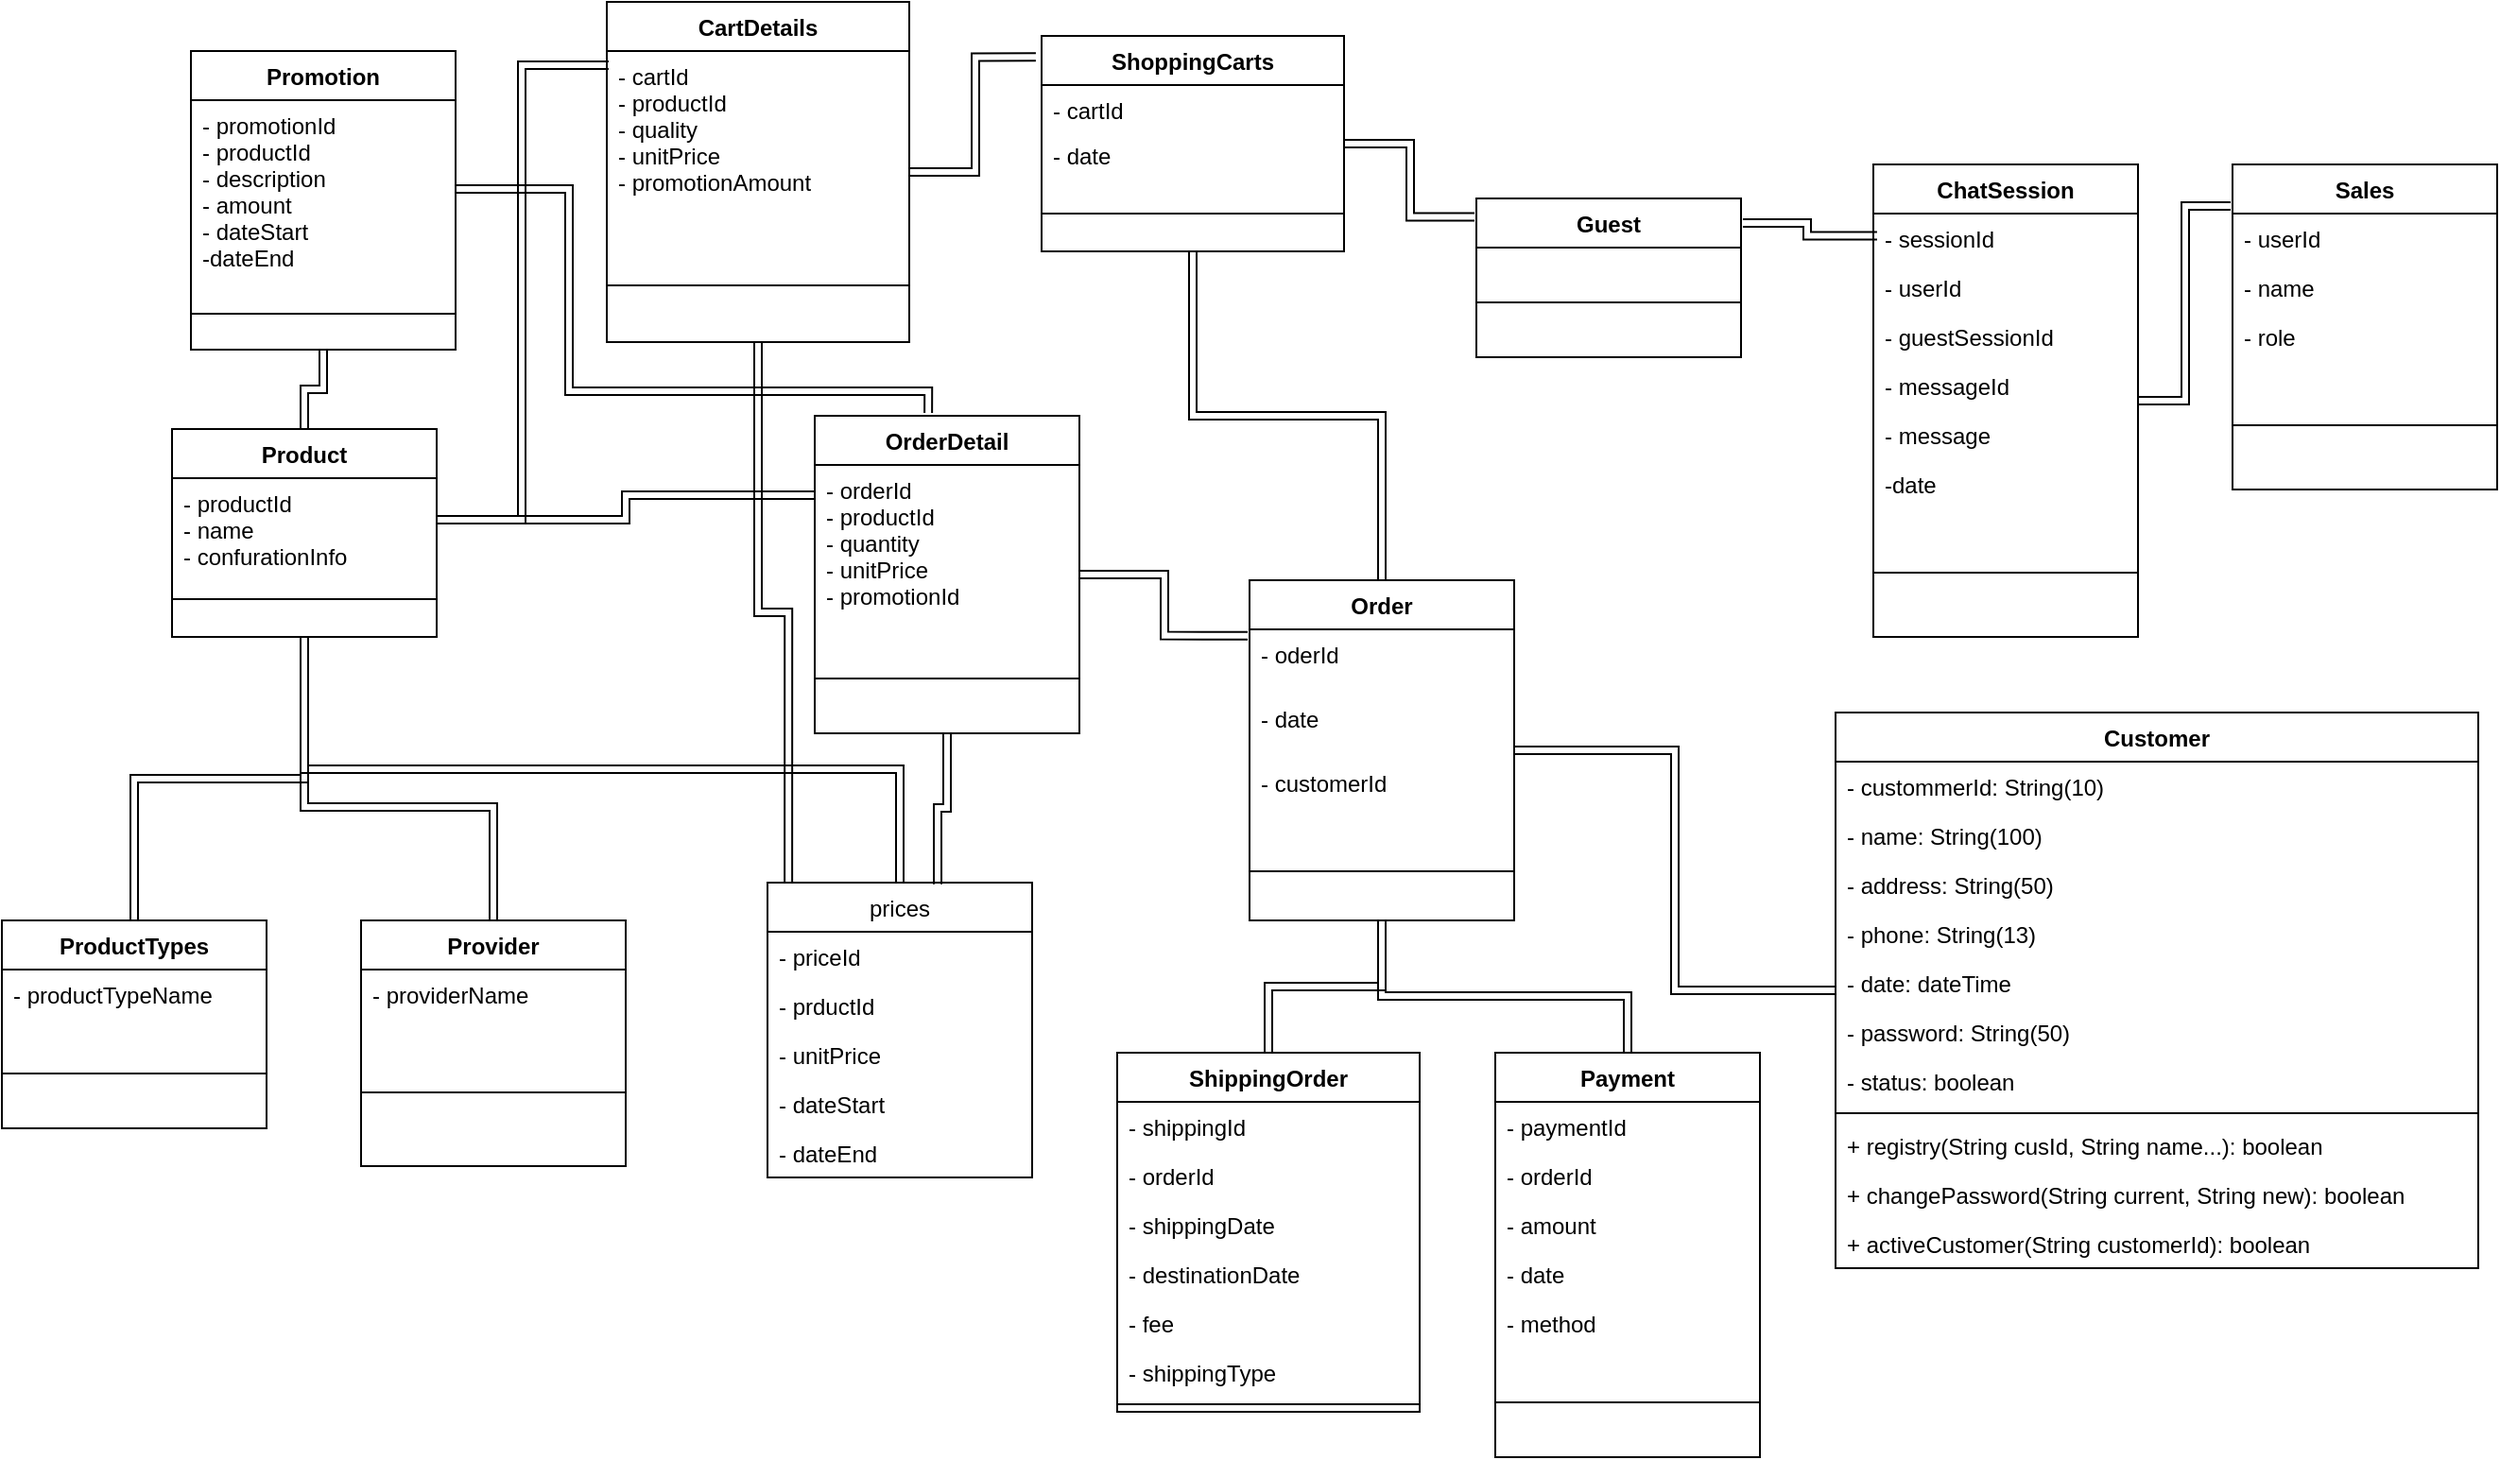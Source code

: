 <mxfile version="15.8.6" type="device"><diagram id="YJqW3ASBeNqT419WXqqL" name="Page-1"><mxGraphModel dx="1595" dy="914" grid="1" gridSize="10" guides="1" tooltips="1" connect="1" arrows="1" fold="1" page="1" pageScale="1" pageWidth="850" pageHeight="1100" math="0" shadow="0"><root><mxCell id="0"/><mxCell id="1" parent="0"/><mxCell id="PG_s10o4nhcehO1f2t_0-16" style="edgeStyle=orthogonalEdgeStyle;rounded=0;orthogonalLoop=1;jettySize=auto;html=1;shape=link;strokeWidth=1;fillColor=#fff2cc;strokeColor=#000000;" parent="1" source="PG_s10o4nhcehO1f2t_0-1" target="PG_s10o4nhcehO1f2t_0-12" edge="1"><mxGeometry relative="1" as="geometry"/></mxCell><mxCell id="PG_s10o4nhcehO1f2t_0-57" style="edgeStyle=orthogonalEdgeStyle;rounded=0;orthogonalLoop=1;jettySize=auto;html=1;shape=link;strokeWidth=1;fillColor=#fff2cc;strokeColor=#000000;" parent="1" source="PG_s10o4nhcehO1f2t_0-1" target="PG_s10o4nhcehO1f2t_0-52" edge="1"><mxGeometry relative="1" as="geometry"><Array as="points"><mxPoint x="180" y="444"/><mxPoint x="280" y="444"/></Array></mxGeometry></mxCell><mxCell id="PG_s10o4nhcehO1f2t_0-58" style="edgeStyle=orthogonalEdgeStyle;rounded=0;orthogonalLoop=1;jettySize=auto;html=1;entryX=0.5;entryY=0;entryDx=0;entryDy=0;shape=link;strokeWidth=1;fillColor=#fff2cc;strokeColor=#000000;" parent="1" source="PG_s10o4nhcehO1f2t_0-1" target="PG_s10o4nhcehO1f2t_0-48" edge="1"><mxGeometry relative="1" as="geometry"/></mxCell><mxCell id="VsHkL56ycTp2f3O52aD_-51" style="edgeStyle=orthogonalEdgeStyle;shape=link;rounded=0;orthogonalLoop=1;jettySize=auto;html=1;entryX=0.5;entryY=0;entryDx=0;entryDy=0;" edge="1" parent="1" source="PG_s10o4nhcehO1f2t_0-1" target="VsHkL56ycTp2f3O52aD_-10"><mxGeometry relative="1" as="geometry"><Array as="points"><mxPoint x="180" y="424"/><mxPoint x="495" y="424"/></Array></mxGeometry></mxCell><mxCell id="PG_s10o4nhcehO1f2t_0-1" value="Product" style="swimlane;fontStyle=1;align=center;verticalAlign=top;childLayout=stackLayout;horizontal=1;startSize=26;horizontalStack=0;resizeParent=1;resizeParentMax=0;resizeLast=0;collapsible=1;marginBottom=0;" parent="1" vertex="1"><mxGeometry x="110" y="244" width="140" height="110" as="geometry"/></mxCell><mxCell id="PG_s10o4nhcehO1f2t_0-2" value="- productId&#10;- name&#10;- confurationInfo" style="text;strokeColor=none;fillColor=none;align=left;verticalAlign=top;spacingLeft=4;spacingRight=4;overflow=hidden;rotatable=0;points=[[0,0.5],[1,0.5]];portConstraint=eastwest;" parent="PG_s10o4nhcehO1f2t_0-1" vertex="1"><mxGeometry y="26" width="140" height="44" as="geometry"/></mxCell><mxCell id="PG_s10o4nhcehO1f2t_0-3" value="" style="line;strokeWidth=1;fillColor=none;align=left;verticalAlign=middle;spacingTop=-1;spacingLeft=3;spacingRight=3;rotatable=0;labelPosition=right;points=[];portConstraint=eastwest;" parent="PG_s10o4nhcehO1f2t_0-1" vertex="1"><mxGeometry y="70" width="140" height="40" as="geometry"/></mxCell><mxCell id="PG_s10o4nhcehO1f2t_0-62" style="edgeStyle=orthogonalEdgeStyle;rounded=0;orthogonalLoop=1;jettySize=auto;html=1;entryX=-0.019;entryY=0.098;entryDx=0;entryDy=0;entryPerimeter=0;shape=link;strokeWidth=1;fillColor=#fff2cc;strokeColor=#000000;" parent="1" source="PG_s10o4nhcehO1f2t_0-6" target="VsHkL56ycTp2f3O52aD_-2" edge="1"><mxGeometry relative="1" as="geometry"/></mxCell><mxCell id="VsHkL56ycTp2f3O52aD_-54" style="edgeStyle=orthogonalEdgeStyle;shape=link;rounded=0;orthogonalLoop=1;jettySize=auto;html=1;entryX=0.079;entryY=0;entryDx=0;entryDy=0;entryPerimeter=0;" edge="1" parent="1" source="PG_s10o4nhcehO1f2t_0-6" target="VsHkL56ycTp2f3O52aD_-10"><mxGeometry relative="1" as="geometry"/></mxCell><mxCell id="PG_s10o4nhcehO1f2t_0-6" value="CartDetails" style="swimlane;fontStyle=1;align=center;verticalAlign=top;childLayout=stackLayout;horizontal=1;startSize=26;horizontalStack=0;resizeParent=1;resizeParentMax=0;resizeLast=0;collapsible=1;marginBottom=0;" parent="1" vertex="1"><mxGeometry x="340" y="18" width="160" height="180" as="geometry"/></mxCell><mxCell id="PG_s10o4nhcehO1f2t_0-7" value="- cartId&#10;- productId&#10;- quality&#10;- unitPrice&#10;- promotionAmount" style="text;strokeColor=none;fillColor=none;align=left;verticalAlign=top;spacingLeft=4;spacingRight=4;overflow=hidden;rotatable=0;points=[[0,0.5],[1,0.5]];portConstraint=eastwest;" parent="PG_s10o4nhcehO1f2t_0-6" vertex="1"><mxGeometry y="26" width="160" height="94" as="geometry"/></mxCell><mxCell id="PG_s10o4nhcehO1f2t_0-8" value="" style="line;strokeWidth=1;fillColor=none;align=left;verticalAlign=middle;spacingTop=-1;spacingLeft=3;spacingRight=3;rotatable=0;labelPosition=right;points=[];portConstraint=eastwest;" parent="PG_s10o4nhcehO1f2t_0-6" vertex="1"><mxGeometry y="120" width="160" height="60" as="geometry"/></mxCell><mxCell id="PG_s10o4nhcehO1f2t_0-10" style="edgeStyle=orthogonalEdgeStyle;rounded=0;orthogonalLoop=1;jettySize=auto;html=1;entryX=0.006;entryY=0.186;entryDx=0;entryDy=0;entryPerimeter=0;shape=link;strokeWidth=1;fillColor=#fff2cc;strokeColor=#000000;" parent="1" source="PG_s10o4nhcehO1f2t_0-2" target="PG_s10o4nhcehO1f2t_0-6" edge="1"><mxGeometry relative="1" as="geometry"/></mxCell><mxCell id="PG_s10o4nhcehO1f2t_0-12" value="Promotion" style="swimlane;fontStyle=1;align=center;verticalAlign=top;childLayout=stackLayout;horizontal=1;startSize=26;horizontalStack=0;resizeParent=1;resizeParentMax=0;resizeLast=0;collapsible=1;marginBottom=0;" parent="1" vertex="1"><mxGeometry x="120" y="44" width="140" height="158" as="geometry"/></mxCell><mxCell id="VsHkL56ycTp2f3O52aD_-1" value="- promotionId&#10;- productId&#10;- description&#10;- amount&#10;- dateStart&#10;-dateEnd" style="text;strokeColor=none;fillColor=none;align=left;verticalAlign=top;spacingLeft=4;spacingRight=4;overflow=hidden;rotatable=0;points=[[0,0.5],[1,0.5]];portConstraint=eastwest;" vertex="1" parent="PG_s10o4nhcehO1f2t_0-12"><mxGeometry y="26" width="140" height="94" as="geometry"/></mxCell><mxCell id="PG_s10o4nhcehO1f2t_0-14" value="" style="line;strokeWidth=1;fillColor=none;align=left;verticalAlign=middle;spacingTop=-1;spacingLeft=3;spacingRight=3;rotatable=0;labelPosition=right;points=[];portConstraint=eastwest;" parent="PG_s10o4nhcehO1f2t_0-12" vertex="1"><mxGeometry y="120" width="140" height="38" as="geometry"/></mxCell><mxCell id="PG_s10o4nhcehO1f2t_0-26" style="edgeStyle=orthogonalEdgeStyle;rounded=0;orthogonalLoop=1;jettySize=auto;html=1;entryX=-0.007;entryY=0.163;entryDx=0;entryDy=0;entryPerimeter=0;shape=link;strokeWidth=1;fillColor=#fff2cc;strokeColor=#000000;" parent="1" source="PG_s10o4nhcehO1f2t_0-17" target="PG_s10o4nhcehO1f2t_0-22" edge="1"><mxGeometry relative="1" as="geometry"/></mxCell><mxCell id="PG_s10o4nhcehO1f2t_0-60" style="edgeStyle=orthogonalEdgeStyle;rounded=0;orthogonalLoop=1;jettySize=auto;html=1;shape=link;strokeWidth=1;fillColor=#fff2cc;strokeColor=#000000;exitX=0.5;exitY=1;exitDx=0;exitDy=0;" parent="1" source="PG_s10o4nhcehO1f2t_0-22" target="VsHkL56ycTp2f3O52aD_-19" edge="1"><mxGeometry relative="1" as="geometry"><mxPoint x="680" y="584" as="targetPoint"/></mxGeometry></mxCell><mxCell id="PG_s10o4nhcehO1f2t_0-61" style="edgeStyle=orthogonalEdgeStyle;rounded=0;orthogonalLoop=1;jettySize=auto;html=1;entryX=0.5;entryY=0;entryDx=0;entryDy=0;shape=link;strokeWidth=1;fillColor=#fff2cc;strokeColor=#000000;exitX=0.5;exitY=1;exitDx=0;exitDy=0;" parent="1" source="PG_s10o4nhcehO1f2t_0-22" target="PG_s10o4nhcehO1f2t_0-44" edge="1"><mxGeometry relative="1" as="geometry"><Array as="points"><mxPoint x="750" y="544"/><mxPoint x="880" y="544"/></Array></mxGeometry></mxCell><mxCell id="VsHkL56ycTp2f3O52aD_-52" style="edgeStyle=orthogonalEdgeStyle;shape=link;rounded=0;orthogonalLoop=1;jettySize=auto;html=1;entryX=0.643;entryY=0.006;entryDx=0;entryDy=0;entryPerimeter=0;" edge="1" parent="1" source="PG_s10o4nhcehO1f2t_0-17" target="VsHkL56ycTp2f3O52aD_-10"><mxGeometry relative="1" as="geometry"/></mxCell><mxCell id="PG_s10o4nhcehO1f2t_0-17" value="OrderDetail" style="swimlane;fontStyle=1;align=center;verticalAlign=top;childLayout=stackLayout;horizontal=1;startSize=26;horizontalStack=0;resizeParent=1;resizeParentMax=0;resizeLast=0;collapsible=1;marginBottom=0;" parent="1" vertex="1"><mxGeometry x="450" y="237" width="140" height="168" as="geometry"/></mxCell><mxCell id="PG_s10o4nhcehO1f2t_0-18" value="- orderId&#10;- productId&#10;- quantity&#10;- unitPrice&#10;- promotionId" style="text;strokeColor=none;fillColor=none;align=left;verticalAlign=top;spacingLeft=4;spacingRight=4;overflow=hidden;rotatable=0;points=[[0,0.5],[1,0.5]];portConstraint=eastwest;" parent="PG_s10o4nhcehO1f2t_0-17" vertex="1"><mxGeometry y="26" width="140" height="84" as="geometry"/></mxCell><mxCell id="PG_s10o4nhcehO1f2t_0-19" value="" style="line;strokeWidth=1;fillColor=none;align=left;verticalAlign=middle;spacingTop=-1;spacingLeft=3;spacingRight=3;rotatable=0;labelPosition=right;points=[];portConstraint=eastwest;" parent="PG_s10o4nhcehO1f2t_0-17" vertex="1"><mxGeometry y="110" width="140" height="58" as="geometry"/></mxCell><mxCell id="PG_s10o4nhcehO1f2t_0-21" style="edgeStyle=orthogonalEdgeStyle;rounded=0;orthogonalLoop=1;jettySize=auto;html=1;entryX=0;entryY=0.25;entryDx=0;entryDy=0;shape=link;strokeWidth=1;fillColor=#fff2cc;strokeColor=#000000;" parent="1" source="PG_s10o4nhcehO1f2t_0-2" target="PG_s10o4nhcehO1f2t_0-17" edge="1"><mxGeometry relative="1" as="geometry"/></mxCell><mxCell id="VsHkL56ycTp2f3O52aD_-56" style="edgeStyle=orthogonalEdgeStyle;shape=link;rounded=0;orthogonalLoop=1;jettySize=auto;html=1;" edge="1" parent="1" source="PG_s10o4nhcehO1f2t_0-22" target="VsHkL56ycTp2f3O52aD_-43"><mxGeometry relative="1" as="geometry"/></mxCell><mxCell id="PG_s10o4nhcehO1f2t_0-22" value="Order" style="swimlane;fontStyle=1;align=center;verticalAlign=top;childLayout=stackLayout;horizontal=1;startSize=26;horizontalStack=0;resizeParent=1;resizeParentMax=0;resizeLast=0;collapsible=1;marginBottom=0;" parent="1" vertex="1"><mxGeometry x="680" y="324" width="140" height="180" as="geometry"/></mxCell><mxCell id="PG_s10o4nhcehO1f2t_0-23" value="- oderId" style="text;strokeColor=none;fillColor=none;align=left;verticalAlign=top;spacingLeft=4;spacingRight=4;overflow=hidden;rotatable=0;points=[[0,0.5],[1,0.5]];portConstraint=eastwest;" parent="PG_s10o4nhcehO1f2t_0-22" vertex="1"><mxGeometry y="26" width="140" height="34" as="geometry"/></mxCell><mxCell id="VsHkL56ycTp2f3O52aD_-41" value="- date" style="text;strokeColor=none;fillColor=none;align=left;verticalAlign=top;spacingLeft=4;spacingRight=4;overflow=hidden;rotatable=0;points=[[0,0.5],[1,0.5]];portConstraint=eastwest;" vertex="1" parent="PG_s10o4nhcehO1f2t_0-22"><mxGeometry y="60" width="140" height="34" as="geometry"/></mxCell><mxCell id="VsHkL56ycTp2f3O52aD_-42" value="- customerId   " style="text;strokeColor=none;fillColor=none;align=left;verticalAlign=top;spacingLeft=4;spacingRight=4;overflow=hidden;rotatable=0;points=[[0,0.5],[1,0.5]];portConstraint=eastwest;" vertex="1" parent="PG_s10o4nhcehO1f2t_0-22"><mxGeometry y="94" width="140" height="34" as="geometry"/></mxCell><mxCell id="PG_s10o4nhcehO1f2t_0-24" value="" style="line;strokeWidth=1;fillColor=none;align=left;verticalAlign=middle;spacingTop=-1;spacingLeft=3;spacingRight=3;rotatable=0;labelPosition=right;points=[];portConstraint=eastwest;" parent="PG_s10o4nhcehO1f2t_0-22" vertex="1"><mxGeometry y="128" width="140" height="52" as="geometry"/></mxCell><mxCell id="PG_s10o4nhcehO1f2t_0-28" value="Guest" style="swimlane;fontStyle=1;align=center;verticalAlign=top;childLayout=stackLayout;horizontal=1;startSize=26;horizontalStack=0;resizeParent=1;resizeParentMax=0;resizeLast=0;collapsible=1;marginBottom=0;" parent="1" vertex="1"><mxGeometry x="800" y="122" width="140" height="84" as="geometry"/></mxCell><mxCell id="PG_s10o4nhcehO1f2t_0-30" value="" style="line;strokeWidth=1;fillColor=none;align=left;verticalAlign=middle;spacingTop=-1;spacingLeft=3;spacingRight=3;rotatable=0;labelPosition=right;points=[];portConstraint=eastwest;" parent="PG_s10o4nhcehO1f2t_0-28" vertex="1"><mxGeometry y="26" width="140" height="58" as="geometry"/></mxCell><mxCell id="PG_s10o4nhcehO1f2t_0-64" style="edgeStyle=orthogonalEdgeStyle;rounded=0;orthogonalLoop=1;jettySize=auto;html=1;entryX=-0.007;entryY=0.128;entryDx=0;entryDy=0;entryPerimeter=0;shape=link;strokeWidth=1;fillColor=#fff2cc;strokeColor=#000000;" parent="1" source="PG_s10o4nhcehO1f2t_0-32" target="PG_s10o4nhcehO1f2t_0-36" edge="1"><mxGeometry relative="1" as="geometry"/></mxCell><mxCell id="PG_s10o4nhcehO1f2t_0-32" value="ChatSession" style="swimlane;fontStyle=1;align=center;verticalAlign=top;childLayout=stackLayout;horizontal=1;startSize=26;horizontalStack=0;resizeParent=1;resizeParentMax=0;resizeLast=0;collapsible=1;marginBottom=0;" parent="1" vertex="1"><mxGeometry x="1010" y="104" width="140" height="250" as="geometry"/></mxCell><mxCell id="PG_s10o4nhcehO1f2t_0-33" value="- sessionId" style="text;strokeColor=none;fillColor=none;align=left;verticalAlign=top;spacingLeft=4;spacingRight=4;overflow=hidden;rotatable=0;points=[[0,0.5],[1,0.5]];portConstraint=eastwest;" parent="PG_s10o4nhcehO1f2t_0-32" vertex="1"><mxGeometry y="26" width="140" height="26" as="geometry"/></mxCell><mxCell id="VsHkL56ycTp2f3O52aD_-34" value="- userId" style="text;strokeColor=none;fillColor=none;align=left;verticalAlign=top;spacingLeft=4;spacingRight=4;overflow=hidden;rotatable=0;points=[[0,0.5],[1,0.5]];portConstraint=eastwest;" vertex="1" parent="PG_s10o4nhcehO1f2t_0-32"><mxGeometry y="52" width="140" height="26" as="geometry"/></mxCell><mxCell id="VsHkL56ycTp2f3O52aD_-35" value="- guestSessionId" style="text;strokeColor=none;fillColor=none;align=left;verticalAlign=top;spacingLeft=4;spacingRight=4;overflow=hidden;rotatable=0;points=[[0,0.5],[1,0.5]];portConstraint=eastwest;" vertex="1" parent="PG_s10o4nhcehO1f2t_0-32"><mxGeometry y="78" width="140" height="26" as="geometry"/></mxCell><mxCell id="VsHkL56ycTp2f3O52aD_-36" value="- messageId" style="text;strokeColor=none;fillColor=none;align=left;verticalAlign=top;spacingLeft=4;spacingRight=4;overflow=hidden;rotatable=0;points=[[0,0.5],[1,0.5]];portConstraint=eastwest;" vertex="1" parent="PG_s10o4nhcehO1f2t_0-32"><mxGeometry y="104" width="140" height="26" as="geometry"/></mxCell><mxCell id="VsHkL56ycTp2f3O52aD_-37" value="- message" style="text;strokeColor=none;fillColor=none;align=left;verticalAlign=top;spacingLeft=4;spacingRight=4;overflow=hidden;rotatable=0;points=[[0,0.5],[1,0.5]];portConstraint=eastwest;" vertex="1" parent="PG_s10o4nhcehO1f2t_0-32"><mxGeometry y="130" width="140" height="26" as="geometry"/></mxCell><mxCell id="VsHkL56ycTp2f3O52aD_-38" value="-date" style="text;strokeColor=none;fillColor=none;align=left;verticalAlign=top;spacingLeft=4;spacingRight=4;overflow=hidden;rotatable=0;points=[[0,0.5],[1,0.5]];portConstraint=eastwest;" vertex="1" parent="PG_s10o4nhcehO1f2t_0-32"><mxGeometry y="156" width="140" height="26" as="geometry"/></mxCell><mxCell id="PG_s10o4nhcehO1f2t_0-34" value="" style="line;strokeWidth=1;fillColor=none;align=left;verticalAlign=middle;spacingTop=-1;spacingLeft=3;spacingRight=3;rotatable=0;labelPosition=right;points=[];portConstraint=eastwest;" parent="PG_s10o4nhcehO1f2t_0-32" vertex="1"><mxGeometry y="182" width="140" height="68" as="geometry"/></mxCell><mxCell id="PG_s10o4nhcehO1f2t_0-36" value="Sales" style="swimlane;fontStyle=1;align=center;verticalAlign=top;childLayout=stackLayout;horizontal=1;startSize=26;horizontalStack=0;resizeParent=1;resizeParentMax=0;resizeLast=0;collapsible=1;marginBottom=0;" parent="1" vertex="1"><mxGeometry x="1200" y="104" width="140" height="172" as="geometry"/></mxCell><mxCell id="PG_s10o4nhcehO1f2t_0-37" value="- userId" style="text;strokeColor=none;fillColor=none;align=left;verticalAlign=top;spacingLeft=4;spacingRight=4;overflow=hidden;rotatable=0;points=[[0,0.5],[1,0.5]];portConstraint=eastwest;" parent="PG_s10o4nhcehO1f2t_0-36" vertex="1"><mxGeometry y="26" width="140" height="26" as="geometry"/></mxCell><mxCell id="VsHkL56ycTp2f3O52aD_-39" value="- name" style="text;strokeColor=none;fillColor=none;align=left;verticalAlign=top;spacingLeft=4;spacingRight=4;overflow=hidden;rotatable=0;points=[[0,0.5],[1,0.5]];portConstraint=eastwest;" vertex="1" parent="PG_s10o4nhcehO1f2t_0-36"><mxGeometry y="52" width="140" height="26" as="geometry"/></mxCell><mxCell id="VsHkL56ycTp2f3O52aD_-40" value="- role" style="text;strokeColor=none;fillColor=none;align=left;verticalAlign=top;spacingLeft=4;spacingRight=4;overflow=hidden;rotatable=0;points=[[0,0.5],[1,0.5]];portConstraint=eastwest;" vertex="1" parent="PG_s10o4nhcehO1f2t_0-36"><mxGeometry y="78" width="140" height="26" as="geometry"/></mxCell><mxCell id="PG_s10o4nhcehO1f2t_0-38" value="" style="line;strokeWidth=1;fillColor=none;align=left;verticalAlign=middle;spacingTop=-1;spacingLeft=3;spacingRight=3;rotatable=0;labelPosition=right;points=[];portConstraint=eastwest;" parent="PG_s10o4nhcehO1f2t_0-36" vertex="1"><mxGeometry y="104" width="140" height="68" as="geometry"/></mxCell><mxCell id="PG_s10o4nhcehO1f2t_0-44" value="Payment" style="swimlane;fontStyle=1;align=center;verticalAlign=top;childLayout=stackLayout;horizontal=1;startSize=26;horizontalStack=0;resizeParent=1;resizeParentMax=0;resizeLast=0;collapsible=1;marginBottom=0;" parent="1" vertex="1"><mxGeometry x="810" y="574" width="140" height="214" as="geometry"/></mxCell><mxCell id="PG_s10o4nhcehO1f2t_0-45" value="- paymentId" style="text;strokeColor=none;fillColor=none;align=left;verticalAlign=top;spacingLeft=4;spacingRight=4;overflow=hidden;rotatable=0;points=[[0,0.5],[1,0.5]];portConstraint=eastwest;" parent="PG_s10o4nhcehO1f2t_0-44" vertex="1"><mxGeometry y="26" width="140" height="26" as="geometry"/></mxCell><mxCell id="VsHkL56ycTp2f3O52aD_-29" value="- orderId" style="text;strokeColor=none;fillColor=none;align=left;verticalAlign=top;spacingLeft=4;spacingRight=4;overflow=hidden;rotatable=0;points=[[0,0.5],[1,0.5]];portConstraint=eastwest;" vertex="1" parent="PG_s10o4nhcehO1f2t_0-44"><mxGeometry y="52" width="140" height="26" as="geometry"/></mxCell><mxCell id="VsHkL56ycTp2f3O52aD_-30" value="- amount" style="text;strokeColor=none;fillColor=none;align=left;verticalAlign=top;spacingLeft=4;spacingRight=4;overflow=hidden;rotatable=0;points=[[0,0.5],[1,0.5]];portConstraint=eastwest;" vertex="1" parent="PG_s10o4nhcehO1f2t_0-44"><mxGeometry y="78" width="140" height="26" as="geometry"/></mxCell><mxCell id="VsHkL56ycTp2f3O52aD_-31" value="- date" style="text;strokeColor=none;fillColor=none;align=left;verticalAlign=top;spacingLeft=4;spacingRight=4;overflow=hidden;rotatable=0;points=[[0,0.5],[1,0.5]];portConstraint=eastwest;" vertex="1" parent="PG_s10o4nhcehO1f2t_0-44"><mxGeometry y="104" width="140" height="26" as="geometry"/></mxCell><mxCell id="VsHkL56ycTp2f3O52aD_-32" value="- method" style="text;strokeColor=none;fillColor=none;align=left;verticalAlign=top;spacingLeft=4;spacingRight=4;overflow=hidden;rotatable=0;points=[[0,0.5],[1,0.5]];portConstraint=eastwest;" vertex="1" parent="PG_s10o4nhcehO1f2t_0-44"><mxGeometry y="130" width="140" height="26" as="geometry"/></mxCell><mxCell id="PG_s10o4nhcehO1f2t_0-46" value="" style="line;strokeWidth=1;fillColor=none;align=left;verticalAlign=middle;spacingTop=-1;spacingLeft=3;spacingRight=3;rotatable=0;labelPosition=right;points=[];portConstraint=eastwest;" parent="PG_s10o4nhcehO1f2t_0-44" vertex="1"><mxGeometry y="156" width="140" height="58" as="geometry"/></mxCell><mxCell id="PG_s10o4nhcehO1f2t_0-48" value="ProductTypes" style="swimlane;fontStyle=1;align=center;verticalAlign=top;childLayout=stackLayout;horizontal=1;startSize=26;horizontalStack=0;resizeParent=1;resizeParentMax=0;resizeLast=0;collapsible=1;marginBottom=0;" parent="1" vertex="1"><mxGeometry x="20" y="504" width="140" height="110" as="geometry"/></mxCell><mxCell id="PG_s10o4nhcehO1f2t_0-49" value="- productTypeName" style="text;strokeColor=none;fillColor=none;align=left;verticalAlign=top;spacingLeft=4;spacingRight=4;overflow=hidden;rotatable=0;points=[[0,0.5],[1,0.5]];portConstraint=eastwest;" parent="PG_s10o4nhcehO1f2t_0-48" vertex="1"><mxGeometry y="26" width="140" height="26" as="geometry"/></mxCell><mxCell id="PG_s10o4nhcehO1f2t_0-50" value="" style="line;strokeWidth=1;fillColor=none;align=left;verticalAlign=middle;spacingTop=-1;spacingLeft=3;spacingRight=3;rotatable=0;labelPosition=right;points=[];portConstraint=eastwest;" parent="PG_s10o4nhcehO1f2t_0-48" vertex="1"><mxGeometry y="52" width="140" height="58" as="geometry"/></mxCell><mxCell id="PG_s10o4nhcehO1f2t_0-52" value="Provider" style="swimlane;fontStyle=1;align=center;verticalAlign=top;childLayout=stackLayout;horizontal=1;startSize=26;horizontalStack=0;resizeParent=1;resizeParentMax=0;resizeLast=0;collapsible=1;marginBottom=0;" parent="1" vertex="1"><mxGeometry x="210" y="504" width="140" height="130" as="geometry"/></mxCell><mxCell id="PG_s10o4nhcehO1f2t_0-53" value="- providerName   " style="text;strokeColor=none;fillColor=none;align=left;verticalAlign=top;spacingLeft=4;spacingRight=4;overflow=hidden;rotatable=0;points=[[0,0.5],[1,0.5]];portConstraint=eastwest;" parent="PG_s10o4nhcehO1f2t_0-52" vertex="1"><mxGeometry y="26" width="140" height="26" as="geometry"/></mxCell><mxCell id="PG_s10o4nhcehO1f2t_0-54" value="" style="line;strokeWidth=1;fillColor=none;align=left;verticalAlign=middle;spacingTop=-1;spacingLeft=3;spacingRight=3;rotatable=0;labelPosition=right;points=[];portConstraint=eastwest;" parent="PG_s10o4nhcehO1f2t_0-52" vertex="1"><mxGeometry y="52" width="140" height="78" as="geometry"/></mxCell><mxCell id="PG_s10o4nhcehO1f2t_0-63" style="edgeStyle=orthogonalEdgeStyle;rounded=0;orthogonalLoop=1;jettySize=auto;html=1;entryX=0.014;entryY=0.151;entryDx=0;entryDy=0;entryPerimeter=0;shape=link;strokeWidth=1;fillColor=#fff2cc;strokeColor=#000000;exitX=1.007;exitY=0.155;exitDx=0;exitDy=0;exitPerimeter=0;" parent="1" source="PG_s10o4nhcehO1f2t_0-28" target="PG_s10o4nhcehO1f2t_0-32" edge="1"><mxGeometry relative="1" as="geometry"><mxPoint x="930" y="133" as="sourcePoint"/></mxGeometry></mxCell><mxCell id="VsHkL56ycTp2f3O52aD_-6" style="edgeStyle=orthogonalEdgeStyle;rounded=0;orthogonalLoop=1;jettySize=auto;html=1;entryX=-0.007;entryY=0.116;entryDx=0;entryDy=0;entryPerimeter=0;shape=link;" edge="1" parent="1" source="VsHkL56ycTp2f3O52aD_-2" target="PG_s10o4nhcehO1f2t_0-28"><mxGeometry relative="1" as="geometry"/></mxCell><mxCell id="VsHkL56ycTp2f3O52aD_-55" style="edgeStyle=orthogonalEdgeStyle;shape=link;rounded=0;orthogonalLoop=1;jettySize=auto;html=1;entryX=0.5;entryY=0;entryDx=0;entryDy=0;" edge="1" parent="1" source="VsHkL56ycTp2f3O52aD_-2" target="PG_s10o4nhcehO1f2t_0-22"><mxGeometry relative="1" as="geometry"/></mxCell><mxCell id="VsHkL56ycTp2f3O52aD_-2" value="ShoppingCarts" style="swimlane;fontStyle=1;align=center;verticalAlign=top;childLayout=stackLayout;horizontal=1;startSize=26;horizontalStack=0;resizeParent=1;resizeParentMax=0;resizeLast=0;collapsible=1;marginBottom=0;" vertex="1" parent="1"><mxGeometry x="570" y="36" width="160" height="114" as="geometry"/></mxCell><mxCell id="VsHkL56ycTp2f3O52aD_-3" value="- cartId" style="text;strokeColor=none;fillColor=none;align=left;verticalAlign=top;spacingLeft=4;spacingRight=4;overflow=hidden;rotatable=0;points=[[0,0.5],[1,0.5]];portConstraint=eastwest;" vertex="1" parent="VsHkL56ycTp2f3O52aD_-2"><mxGeometry y="26" width="160" height="24" as="geometry"/></mxCell><mxCell id="VsHkL56ycTp2f3O52aD_-33" value="- date" style="text;strokeColor=none;fillColor=none;align=left;verticalAlign=top;spacingLeft=4;spacingRight=4;overflow=hidden;rotatable=0;points=[[0,0.5],[1,0.5]];portConstraint=eastwest;" vertex="1" parent="VsHkL56ycTp2f3O52aD_-2"><mxGeometry y="50" width="160" height="24" as="geometry"/></mxCell><mxCell id="VsHkL56ycTp2f3O52aD_-4" value="" style="line;strokeWidth=1;fillColor=none;align=left;verticalAlign=middle;spacingTop=-1;spacingLeft=3;spacingRight=3;rotatable=0;labelPosition=right;points=[];portConstraint=eastwest;" vertex="1" parent="VsHkL56ycTp2f3O52aD_-2"><mxGeometry y="74" width="160" height="40" as="geometry"/></mxCell><mxCell id="VsHkL56ycTp2f3O52aD_-8" style="edgeStyle=orthogonalEdgeStyle;shape=link;rounded=0;orthogonalLoop=1;jettySize=auto;html=1;entryX=0.429;entryY=-0.009;entryDx=0;entryDy=0;entryPerimeter=0;" edge="1" parent="1" source="VsHkL56ycTp2f3O52aD_-1" target="PG_s10o4nhcehO1f2t_0-17"><mxGeometry relative="1" as="geometry"><Array as="points"><mxPoint x="320" y="117"/><mxPoint x="320" y="224"/><mxPoint x="510" y="224"/></Array></mxGeometry></mxCell><mxCell id="VsHkL56ycTp2f3O52aD_-10" value="prices" style="swimlane;fontStyle=0;childLayout=stackLayout;horizontal=1;startSize=26;fillColor=none;horizontalStack=0;resizeParent=1;resizeParentMax=0;resizeLast=0;collapsible=1;marginBottom=0;" vertex="1" parent="1"><mxGeometry x="425" y="484" width="140" height="156" as="geometry"><mxRectangle x="425" y="390" width="90" height="26" as="alternateBounds"/></mxGeometry></mxCell><mxCell id="VsHkL56ycTp2f3O52aD_-13" value="- priceId" style="text;strokeColor=none;fillColor=none;align=left;verticalAlign=top;spacingLeft=4;spacingRight=4;overflow=hidden;rotatable=0;points=[[0,0.5],[1,0.5]];portConstraint=eastwest;" vertex="1" parent="VsHkL56ycTp2f3O52aD_-10"><mxGeometry y="26" width="140" height="26" as="geometry"/></mxCell><mxCell id="VsHkL56ycTp2f3O52aD_-15" value="- prductId" style="text;strokeColor=none;fillColor=none;align=left;verticalAlign=top;spacingLeft=4;spacingRight=4;overflow=hidden;rotatable=0;points=[[0,0.5],[1,0.5]];portConstraint=eastwest;" vertex="1" parent="VsHkL56ycTp2f3O52aD_-10"><mxGeometry y="52" width="140" height="26" as="geometry"/></mxCell><mxCell id="VsHkL56ycTp2f3O52aD_-14" value="- unitPrice" style="text;strokeColor=none;fillColor=none;align=left;verticalAlign=top;spacingLeft=4;spacingRight=4;overflow=hidden;rotatable=0;points=[[0,0.5],[1,0.5]];portConstraint=eastwest;" vertex="1" parent="VsHkL56ycTp2f3O52aD_-10"><mxGeometry y="78" width="140" height="26" as="geometry"/></mxCell><mxCell id="VsHkL56ycTp2f3O52aD_-16" value="- dateStart" style="text;strokeColor=none;fillColor=none;align=left;verticalAlign=top;spacingLeft=4;spacingRight=4;overflow=hidden;rotatable=0;points=[[0,0.5],[1,0.5]];portConstraint=eastwest;" vertex="1" parent="VsHkL56ycTp2f3O52aD_-10"><mxGeometry y="104" width="140" height="26" as="geometry"/></mxCell><mxCell id="VsHkL56ycTp2f3O52aD_-17" value="- dateEnd" style="text;strokeColor=none;fillColor=none;align=left;verticalAlign=top;spacingLeft=4;spacingRight=4;overflow=hidden;rotatable=0;points=[[0,0.5],[1,0.5]];portConstraint=eastwest;" vertex="1" parent="VsHkL56ycTp2f3O52aD_-10"><mxGeometry y="130" width="140" height="26" as="geometry"/></mxCell><mxCell id="VsHkL56ycTp2f3O52aD_-19" value="ShippingOrder" style="swimlane;fontStyle=1;align=center;verticalAlign=top;childLayout=stackLayout;horizontal=1;startSize=26;horizontalStack=0;resizeParent=1;resizeParentMax=0;resizeLast=0;collapsible=1;marginBottom=0;" vertex="1" parent="1"><mxGeometry x="610" y="574" width="160" height="190" as="geometry"/></mxCell><mxCell id="VsHkL56ycTp2f3O52aD_-20" value="- shippingId" style="text;strokeColor=none;fillColor=none;align=left;verticalAlign=top;spacingLeft=4;spacingRight=4;overflow=hidden;rotatable=0;points=[[0,0.5],[1,0.5]];portConstraint=eastwest;" vertex="1" parent="VsHkL56ycTp2f3O52aD_-19"><mxGeometry y="26" width="160" height="26" as="geometry"/></mxCell><mxCell id="VsHkL56ycTp2f3O52aD_-23" value="- orderId" style="text;strokeColor=none;fillColor=none;align=left;verticalAlign=top;spacingLeft=4;spacingRight=4;overflow=hidden;rotatable=0;points=[[0,0.5],[1,0.5]];portConstraint=eastwest;" vertex="1" parent="VsHkL56ycTp2f3O52aD_-19"><mxGeometry y="52" width="160" height="26" as="geometry"/></mxCell><mxCell id="VsHkL56ycTp2f3O52aD_-24" value="- shippingDate" style="text;strokeColor=none;fillColor=none;align=left;verticalAlign=top;spacingLeft=4;spacingRight=4;overflow=hidden;rotatable=0;points=[[0,0.5],[1,0.5]];portConstraint=eastwest;" vertex="1" parent="VsHkL56ycTp2f3O52aD_-19"><mxGeometry y="78" width="160" height="26" as="geometry"/></mxCell><mxCell id="VsHkL56ycTp2f3O52aD_-25" value="- destinationDate" style="text;strokeColor=none;fillColor=none;align=left;verticalAlign=top;spacingLeft=4;spacingRight=4;overflow=hidden;rotatable=0;points=[[0,0.5],[1,0.5]];portConstraint=eastwest;" vertex="1" parent="VsHkL56ycTp2f3O52aD_-19"><mxGeometry y="104" width="160" height="26" as="geometry"/></mxCell><mxCell id="VsHkL56ycTp2f3O52aD_-26" value="- fee" style="text;strokeColor=none;fillColor=none;align=left;verticalAlign=top;spacingLeft=4;spacingRight=4;overflow=hidden;rotatable=0;points=[[0,0.5],[1,0.5]];portConstraint=eastwest;" vertex="1" parent="VsHkL56ycTp2f3O52aD_-19"><mxGeometry y="130" width="160" height="26" as="geometry"/></mxCell><mxCell id="VsHkL56ycTp2f3O52aD_-27" value="- shippingType" style="text;strokeColor=none;fillColor=none;align=left;verticalAlign=top;spacingLeft=4;spacingRight=4;overflow=hidden;rotatable=0;points=[[0,0.5],[1,0.5]];portConstraint=eastwest;" vertex="1" parent="VsHkL56ycTp2f3O52aD_-19"><mxGeometry y="156" width="160" height="26" as="geometry"/></mxCell><mxCell id="VsHkL56ycTp2f3O52aD_-21" value="" style="line;strokeWidth=1;fillColor=none;align=left;verticalAlign=middle;spacingTop=-1;spacingLeft=3;spacingRight=3;rotatable=0;labelPosition=right;points=[];portConstraint=eastwest;" vertex="1" parent="VsHkL56ycTp2f3O52aD_-19"><mxGeometry y="182" width="160" height="8" as="geometry"/></mxCell><mxCell id="VsHkL56ycTp2f3O52aD_-43" value="Customer" style="swimlane;fontStyle=1;align=center;verticalAlign=top;childLayout=stackLayout;horizontal=1;startSize=26;horizontalStack=0;resizeParent=1;resizeParentMax=0;resizeLast=0;collapsible=1;marginBottom=0;" vertex="1" parent="1"><mxGeometry x="990" y="394" width="340" height="294" as="geometry"/></mxCell><mxCell id="VsHkL56ycTp2f3O52aD_-44" value="- custommerId: String(10)" style="text;strokeColor=none;fillColor=none;align=left;verticalAlign=top;spacingLeft=4;spacingRight=4;overflow=hidden;rotatable=0;points=[[0,0.5],[1,0.5]];portConstraint=eastwest;" vertex="1" parent="VsHkL56ycTp2f3O52aD_-43"><mxGeometry y="26" width="340" height="26" as="geometry"/></mxCell><mxCell id="VsHkL56ycTp2f3O52aD_-48" value="- name: String(100)" style="text;strokeColor=none;fillColor=none;align=left;verticalAlign=top;spacingLeft=4;spacingRight=4;overflow=hidden;rotatable=0;points=[[0,0.5],[1,0.5]];portConstraint=eastwest;" vertex="1" parent="VsHkL56ycTp2f3O52aD_-43"><mxGeometry y="52" width="340" height="26" as="geometry"/></mxCell><mxCell id="VsHkL56ycTp2f3O52aD_-47" value="- address: String(50)" style="text;strokeColor=none;fillColor=none;align=left;verticalAlign=top;spacingLeft=4;spacingRight=4;overflow=hidden;rotatable=0;points=[[0,0.5],[1,0.5]];portConstraint=eastwest;" vertex="1" parent="VsHkL56ycTp2f3O52aD_-43"><mxGeometry y="78" width="340" height="26" as="geometry"/></mxCell><mxCell id="VsHkL56ycTp2f3O52aD_-49" value="- phone: String(13)" style="text;strokeColor=none;fillColor=none;align=left;verticalAlign=top;spacingLeft=4;spacingRight=4;overflow=hidden;rotatable=0;points=[[0,0.5],[1,0.5]];portConstraint=eastwest;" vertex="1" parent="VsHkL56ycTp2f3O52aD_-43"><mxGeometry y="104" width="340" height="26" as="geometry"/></mxCell><mxCell id="VsHkL56ycTp2f3O52aD_-50" value="- date: dateTime" style="text;strokeColor=none;fillColor=none;align=left;verticalAlign=top;spacingLeft=4;spacingRight=4;overflow=hidden;rotatable=0;points=[[0,0.5],[1,0.5]];portConstraint=eastwest;" vertex="1" parent="VsHkL56ycTp2f3O52aD_-43"><mxGeometry y="130" width="340" height="26" as="geometry"/></mxCell><mxCell id="VsHkL56ycTp2f3O52aD_-57" value="- password: String(50)" style="text;strokeColor=none;fillColor=none;align=left;verticalAlign=top;spacingLeft=4;spacingRight=4;overflow=hidden;rotatable=0;points=[[0,0.5],[1,0.5]];portConstraint=eastwest;" vertex="1" parent="VsHkL56ycTp2f3O52aD_-43"><mxGeometry y="156" width="340" height="26" as="geometry"/></mxCell><mxCell id="VsHkL56ycTp2f3O52aD_-58" value="- status: boolean" style="text;strokeColor=none;fillColor=none;align=left;verticalAlign=top;spacingLeft=4;spacingRight=4;overflow=hidden;rotatable=0;points=[[0,0.5],[1,0.5]];portConstraint=eastwest;" vertex="1" parent="VsHkL56ycTp2f3O52aD_-43"><mxGeometry y="182" width="340" height="26" as="geometry"/></mxCell><mxCell id="VsHkL56ycTp2f3O52aD_-45" value="" style="line;strokeWidth=1;fillColor=none;align=left;verticalAlign=middle;spacingTop=-1;spacingLeft=3;spacingRight=3;rotatable=0;labelPosition=right;points=[];portConstraint=eastwest;" vertex="1" parent="VsHkL56ycTp2f3O52aD_-43"><mxGeometry y="208" width="340" height="8" as="geometry"/></mxCell><mxCell id="VsHkL56ycTp2f3O52aD_-46" value="+ registry(String cusId, String name...): boolean" style="text;strokeColor=none;fillColor=none;align=left;verticalAlign=top;spacingLeft=4;spacingRight=4;overflow=hidden;rotatable=0;points=[[0,0.5],[1,0.5]];portConstraint=eastwest;" vertex="1" parent="VsHkL56ycTp2f3O52aD_-43"><mxGeometry y="216" width="340" height="26" as="geometry"/></mxCell><mxCell id="VsHkL56ycTp2f3O52aD_-59" value="+ changePassword(String current, String new): boolean" style="text;strokeColor=none;fillColor=none;align=left;verticalAlign=top;spacingLeft=4;spacingRight=4;overflow=hidden;rotatable=0;points=[[0,0.5],[1,0.5]];portConstraint=eastwest;" vertex="1" parent="VsHkL56ycTp2f3O52aD_-43"><mxGeometry y="242" width="340" height="26" as="geometry"/></mxCell><mxCell id="VsHkL56ycTp2f3O52aD_-60" value="+ activeCustomer(String customerId): boolean" style="text;strokeColor=none;fillColor=none;align=left;verticalAlign=top;spacingLeft=4;spacingRight=4;overflow=hidden;rotatable=0;points=[[0,0.5],[1,0.5]];portConstraint=eastwest;" vertex="1" parent="VsHkL56ycTp2f3O52aD_-43"><mxGeometry y="268" width="340" height="26" as="geometry"/></mxCell></root></mxGraphModel></diagram></mxfile>
